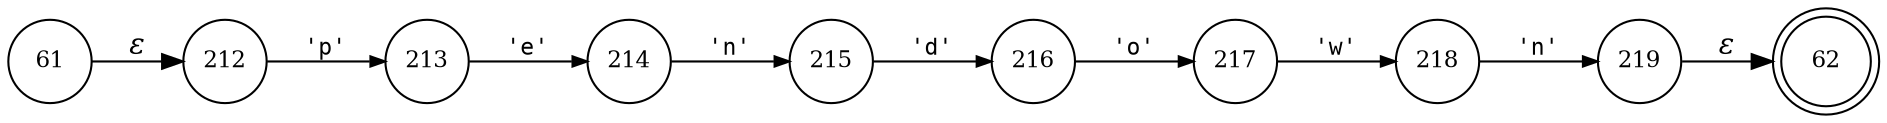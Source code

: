 digraph ATN {
rankdir=LR;
s62[fontsize=11, label="62", shape=doublecircle, fixedsize=true, width=.6];
s212[fontsize=11,label="212", shape=circle, fixedsize=true, width=.55, peripheries=1];
s213[fontsize=11,label="213", shape=circle, fixedsize=true, width=.55, peripheries=1];
s214[fontsize=11,label="214", shape=circle, fixedsize=true, width=.55, peripheries=1];
s215[fontsize=11,label="215", shape=circle, fixedsize=true, width=.55, peripheries=1];
s216[fontsize=11,label="216", shape=circle, fixedsize=true, width=.55, peripheries=1];
s217[fontsize=11,label="217", shape=circle, fixedsize=true, width=.55, peripheries=1];
s218[fontsize=11,label="218", shape=circle, fixedsize=true, width=.55, peripheries=1];
s219[fontsize=11,label="219", shape=circle, fixedsize=true, width=.55, peripheries=1];
s61[fontsize=11,label="61", shape=circle, fixedsize=true, width=.55, peripheries=1];
s61 -> s212 [fontname="Times-Italic", label="&epsilon;"];
s212 -> s213 [fontsize=11, fontname="Courier", arrowsize=.7, label = "'p'", arrowhead = normal];
s213 -> s214 [fontsize=11, fontname="Courier", arrowsize=.7, label = "'e'", arrowhead = normal];
s214 -> s215 [fontsize=11, fontname="Courier", arrowsize=.7, label = "'n'", arrowhead = normal];
s215 -> s216 [fontsize=11, fontname="Courier", arrowsize=.7, label = "'d'", arrowhead = normal];
s216 -> s217 [fontsize=11, fontname="Courier", arrowsize=.7, label = "'o'", arrowhead = normal];
s217 -> s218 [fontsize=11, fontname="Courier", arrowsize=.7, label = "'w'", arrowhead = normal];
s218 -> s219 [fontsize=11, fontname="Courier", arrowsize=.7, label = "'n'", arrowhead = normal];
s219 -> s62 [fontname="Times-Italic", label="&epsilon;"];
}